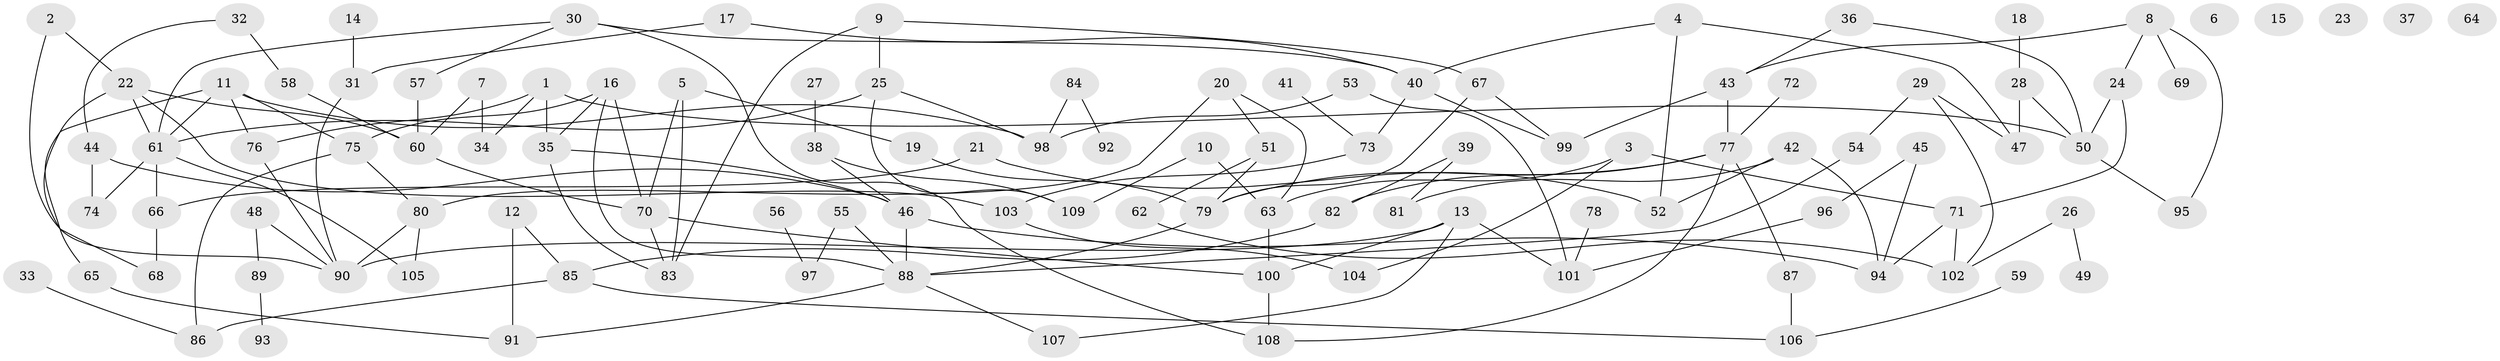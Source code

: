 // Generated by graph-tools (version 1.1) at 2025/12/03/09/25 04:12:52]
// undirected, 109 vertices, 151 edges
graph export_dot {
graph [start="1"]
  node [color=gray90,style=filled];
  1;
  2;
  3;
  4;
  5;
  6;
  7;
  8;
  9;
  10;
  11;
  12;
  13;
  14;
  15;
  16;
  17;
  18;
  19;
  20;
  21;
  22;
  23;
  24;
  25;
  26;
  27;
  28;
  29;
  30;
  31;
  32;
  33;
  34;
  35;
  36;
  37;
  38;
  39;
  40;
  41;
  42;
  43;
  44;
  45;
  46;
  47;
  48;
  49;
  50;
  51;
  52;
  53;
  54;
  55;
  56;
  57;
  58;
  59;
  60;
  61;
  62;
  63;
  64;
  65;
  66;
  67;
  68;
  69;
  70;
  71;
  72;
  73;
  74;
  75;
  76;
  77;
  78;
  79;
  80;
  81;
  82;
  83;
  84;
  85;
  86;
  87;
  88;
  89;
  90;
  91;
  92;
  93;
  94;
  95;
  96;
  97;
  98;
  99;
  100;
  101;
  102;
  103;
  104;
  105;
  106;
  107;
  108;
  109;
  1 -- 34;
  1 -- 35;
  1 -- 50;
  1 -- 76;
  2 -- 22;
  2 -- 90;
  3 -- 63;
  3 -- 71;
  3 -- 104;
  4 -- 40;
  4 -- 47;
  4 -- 52;
  5 -- 19;
  5 -- 70;
  5 -- 83;
  7 -- 34;
  7 -- 60;
  8 -- 24;
  8 -- 43;
  8 -- 69;
  8 -- 95;
  9 -- 25;
  9 -- 67;
  9 -- 83;
  10 -- 63;
  10 -- 109;
  11 -- 61;
  11 -- 65;
  11 -- 75;
  11 -- 76;
  11 -- 98;
  12 -- 85;
  12 -- 91;
  13 -- 90;
  13 -- 100;
  13 -- 101;
  13 -- 107;
  14 -- 31;
  16 -- 35;
  16 -- 70;
  16 -- 75;
  16 -- 88;
  17 -- 31;
  17 -- 40;
  18 -- 28;
  19 -- 79;
  20 -- 51;
  20 -- 63;
  20 -- 80;
  21 -- 52;
  21 -- 66;
  22 -- 60;
  22 -- 61;
  22 -- 68;
  22 -- 103;
  24 -- 50;
  24 -- 71;
  25 -- 61;
  25 -- 98;
  25 -- 109;
  26 -- 49;
  26 -- 102;
  27 -- 38;
  28 -- 47;
  28 -- 50;
  29 -- 47;
  29 -- 54;
  29 -- 102;
  30 -- 40;
  30 -- 57;
  30 -- 61;
  30 -- 108;
  31 -- 90;
  32 -- 44;
  32 -- 58;
  33 -- 86;
  35 -- 46;
  35 -- 83;
  36 -- 43;
  36 -- 50;
  38 -- 46;
  38 -- 109;
  39 -- 81;
  39 -- 82;
  40 -- 73;
  40 -- 99;
  41 -- 73;
  42 -- 52;
  42 -- 81;
  42 -- 94;
  43 -- 77;
  43 -- 99;
  44 -- 46;
  44 -- 74;
  45 -- 94;
  45 -- 96;
  46 -- 88;
  46 -- 94;
  48 -- 89;
  48 -- 90;
  50 -- 95;
  51 -- 62;
  51 -- 79;
  53 -- 98;
  53 -- 101;
  54 -- 88;
  55 -- 88;
  55 -- 97;
  56 -- 97;
  57 -- 60;
  58 -- 60;
  59 -- 106;
  60 -- 70;
  61 -- 66;
  61 -- 74;
  61 -- 105;
  62 -- 102;
  63 -- 100;
  65 -- 91;
  66 -- 68;
  67 -- 79;
  67 -- 99;
  70 -- 83;
  70 -- 100;
  71 -- 94;
  71 -- 102;
  72 -- 77;
  73 -- 103;
  75 -- 80;
  75 -- 86;
  76 -- 90;
  77 -- 79;
  77 -- 82;
  77 -- 87;
  77 -- 108;
  78 -- 101;
  79 -- 88;
  80 -- 90;
  80 -- 105;
  82 -- 85;
  84 -- 92;
  84 -- 98;
  85 -- 86;
  85 -- 106;
  87 -- 106;
  88 -- 91;
  88 -- 107;
  89 -- 93;
  96 -- 101;
  100 -- 108;
  103 -- 104;
}
